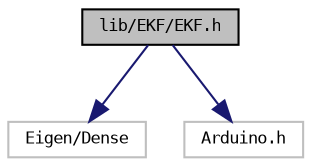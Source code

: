 digraph "lib/EKF/EKF.h"
{
  bgcolor="transparent";
  edge [fontname="DejaVuSansMono",fontsize="8",labelfontname="DejaVuSansMono",labelfontsize="8"];
  node [fontname="DejaVuSansMono",fontsize="8",shape=record];
  Node0 [label="lib/EKF/EKF.h",height=0.2,width=0.4,color="black", fillcolor="grey75", style="filled", fontcolor="black"];
  Node0 -> Node1 [color="midnightblue",fontsize="8",style="solid",fontname="DejaVuSansMono"];
  Node1 [label="Eigen/Dense",height=0.2,width=0.4,color="grey75"];
  Node0 -> Node2 [color="midnightblue",fontsize="8",style="solid",fontname="DejaVuSansMono"];
  Node2 [label="Arduino.h",height=0.2,width=0.4,color="grey75"];
}
